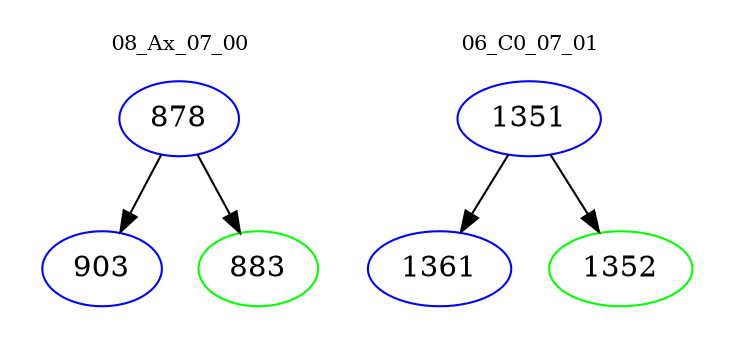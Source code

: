 digraph{
subgraph cluster_0 {
color = white
label = "08_Ax_07_00";
fontsize=10;
T0_878 [label="878", color="blue"]
T0_878 -> T0_903 [color="black"]
T0_903 [label="903", color="blue"]
T0_878 -> T0_883 [color="black"]
T0_883 [label="883", color="green"]
}
subgraph cluster_1 {
color = white
label = "06_C0_07_01";
fontsize=10;
T1_1351 [label="1351", color="blue"]
T1_1351 -> T1_1361 [color="black"]
T1_1361 [label="1361", color="blue"]
T1_1351 -> T1_1352 [color="black"]
T1_1352 [label="1352", color="green"]
}
}
